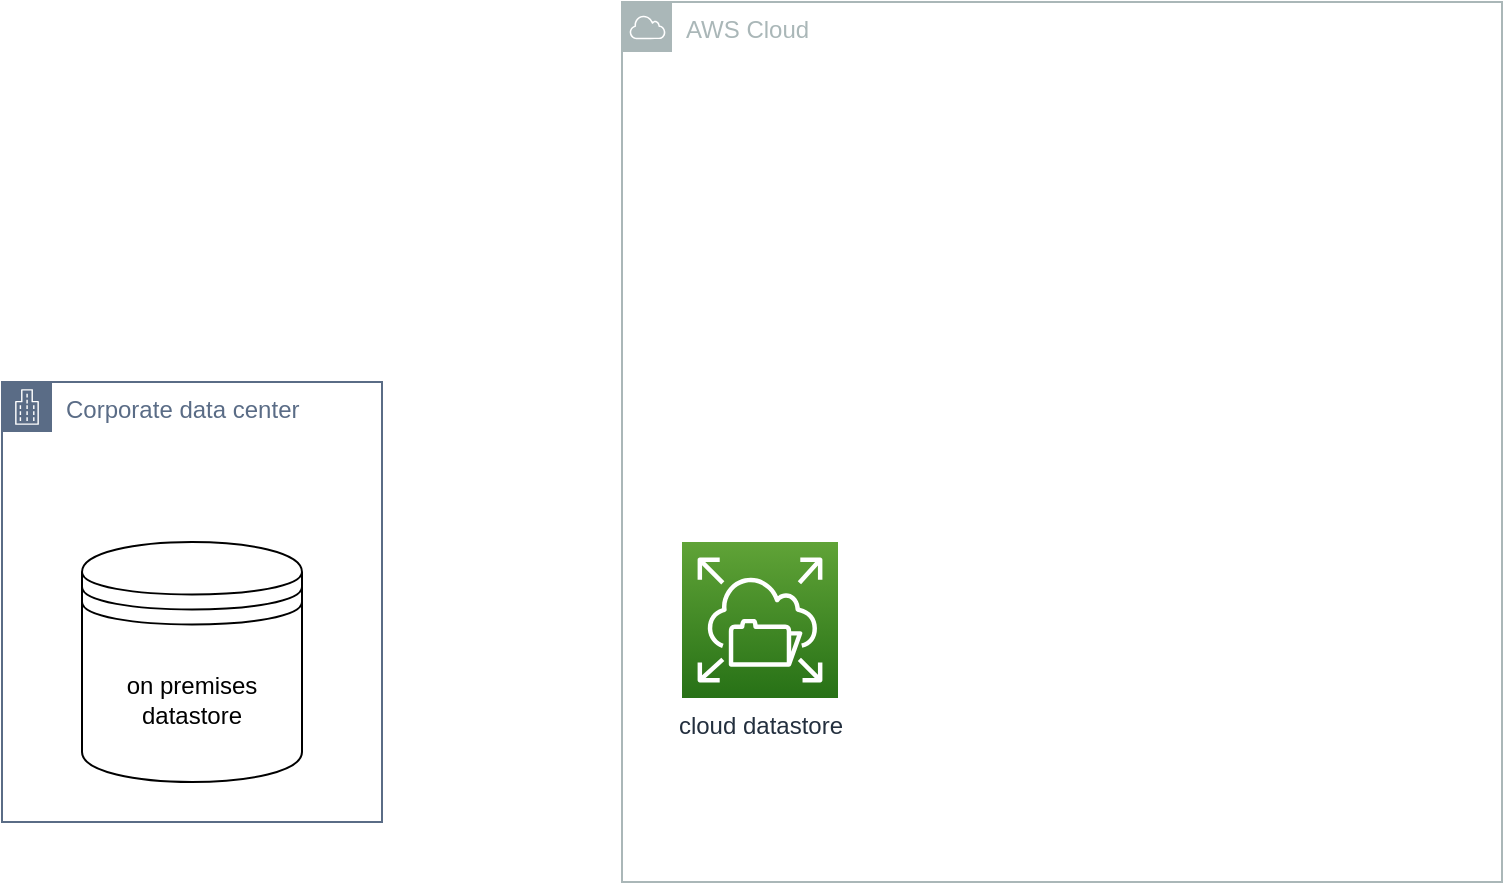 <mxfile version="20.8.22" type="github">
  <diagram name="Page-1" id="bS82HJTdxpcWtD8WbxVi">
    <mxGraphModel dx="1429" dy="756" grid="1" gridSize="10" guides="1" tooltips="1" connect="1" arrows="1" fold="1" page="1" pageScale="1" pageWidth="827" pageHeight="1169" math="0" shadow="0">
      <root>
        <mxCell id="0" />
        <mxCell id="1" parent="0" />
        <mxCell id="iq2hqp05c1jQT6AmyViJ-1" value="Corporate data center" style="points=[[0,0],[0.25,0],[0.5,0],[0.75,0],[1,0],[1,0.25],[1,0.5],[1,0.75],[1,1],[0.75,1],[0.5,1],[0.25,1],[0,1],[0,0.75],[0,0.5],[0,0.25]];outlineConnect=0;gradientColor=none;html=1;whiteSpace=wrap;fontSize=12;fontStyle=0;container=1;pointerEvents=0;collapsible=0;recursiveResize=0;shape=mxgraph.aws4.group;grIcon=mxgraph.aws4.group_corporate_data_center;strokeColor=#5A6C86;fillColor=none;verticalAlign=top;align=left;spacingLeft=30;fontColor=#5A6C86;dashed=0;" vertex="1" parent="1">
          <mxGeometry x="50" y="230" width="190" height="220" as="geometry" />
        </mxCell>
        <mxCell id="iq2hqp05c1jQT6AmyViJ-3" value="on premises datastore" style="shape=datastore;whiteSpace=wrap;html=1;" vertex="1" parent="iq2hqp05c1jQT6AmyViJ-1">
          <mxGeometry x="40" y="80" width="110" height="120" as="geometry" />
        </mxCell>
        <mxCell id="iq2hqp05c1jQT6AmyViJ-2" style="edgeStyle=orthogonalEdgeStyle;rounded=0;orthogonalLoop=1;jettySize=auto;html=1;exitX=0.5;exitY=1;exitDx=0;exitDy=0;" edge="1" parent="1" source="iq2hqp05c1jQT6AmyViJ-1" target="iq2hqp05c1jQT6AmyViJ-1">
          <mxGeometry relative="1" as="geometry" />
        </mxCell>
        <mxCell id="iq2hqp05c1jQT6AmyViJ-4" value="AWS Cloud" style="sketch=0;outlineConnect=0;gradientColor=none;html=1;whiteSpace=wrap;fontSize=12;fontStyle=0;shape=mxgraph.aws4.group;grIcon=mxgraph.aws4.group_aws_cloud;strokeColor=#AAB7B8;fillColor=none;verticalAlign=top;align=left;spacingLeft=30;fontColor=#AAB7B8;dashed=0;" vertex="1" parent="1">
          <mxGeometry x="360" y="40" width="440" height="440" as="geometry" />
        </mxCell>
        <mxCell id="iq2hqp05c1jQT6AmyViJ-7" value="cloud datastore&lt;br&gt;" style="sketch=0;points=[[0,0,0],[0.25,0,0],[0.5,0,0],[0.75,0,0],[1,0,0],[0,1,0],[0.25,1,0],[0.5,1,0],[0.75,1,0],[1,1,0],[0,0.25,0],[0,0.5,0],[0,0.75,0],[1,0.25,0],[1,0.5,0],[1,0.75,0]];outlineConnect=0;fontColor=#232F3E;gradientColor=#60A337;gradientDirection=north;fillColor=#277116;strokeColor=#ffffff;dashed=0;verticalLabelPosition=bottom;verticalAlign=top;align=center;html=1;fontSize=12;fontStyle=0;aspect=fixed;shape=mxgraph.aws4.resourceIcon;resIcon=mxgraph.aws4.elastic_file_system;" vertex="1" parent="1">
          <mxGeometry x="390" y="310" width="78" height="78" as="geometry" />
        </mxCell>
      </root>
    </mxGraphModel>
  </diagram>
</mxfile>
